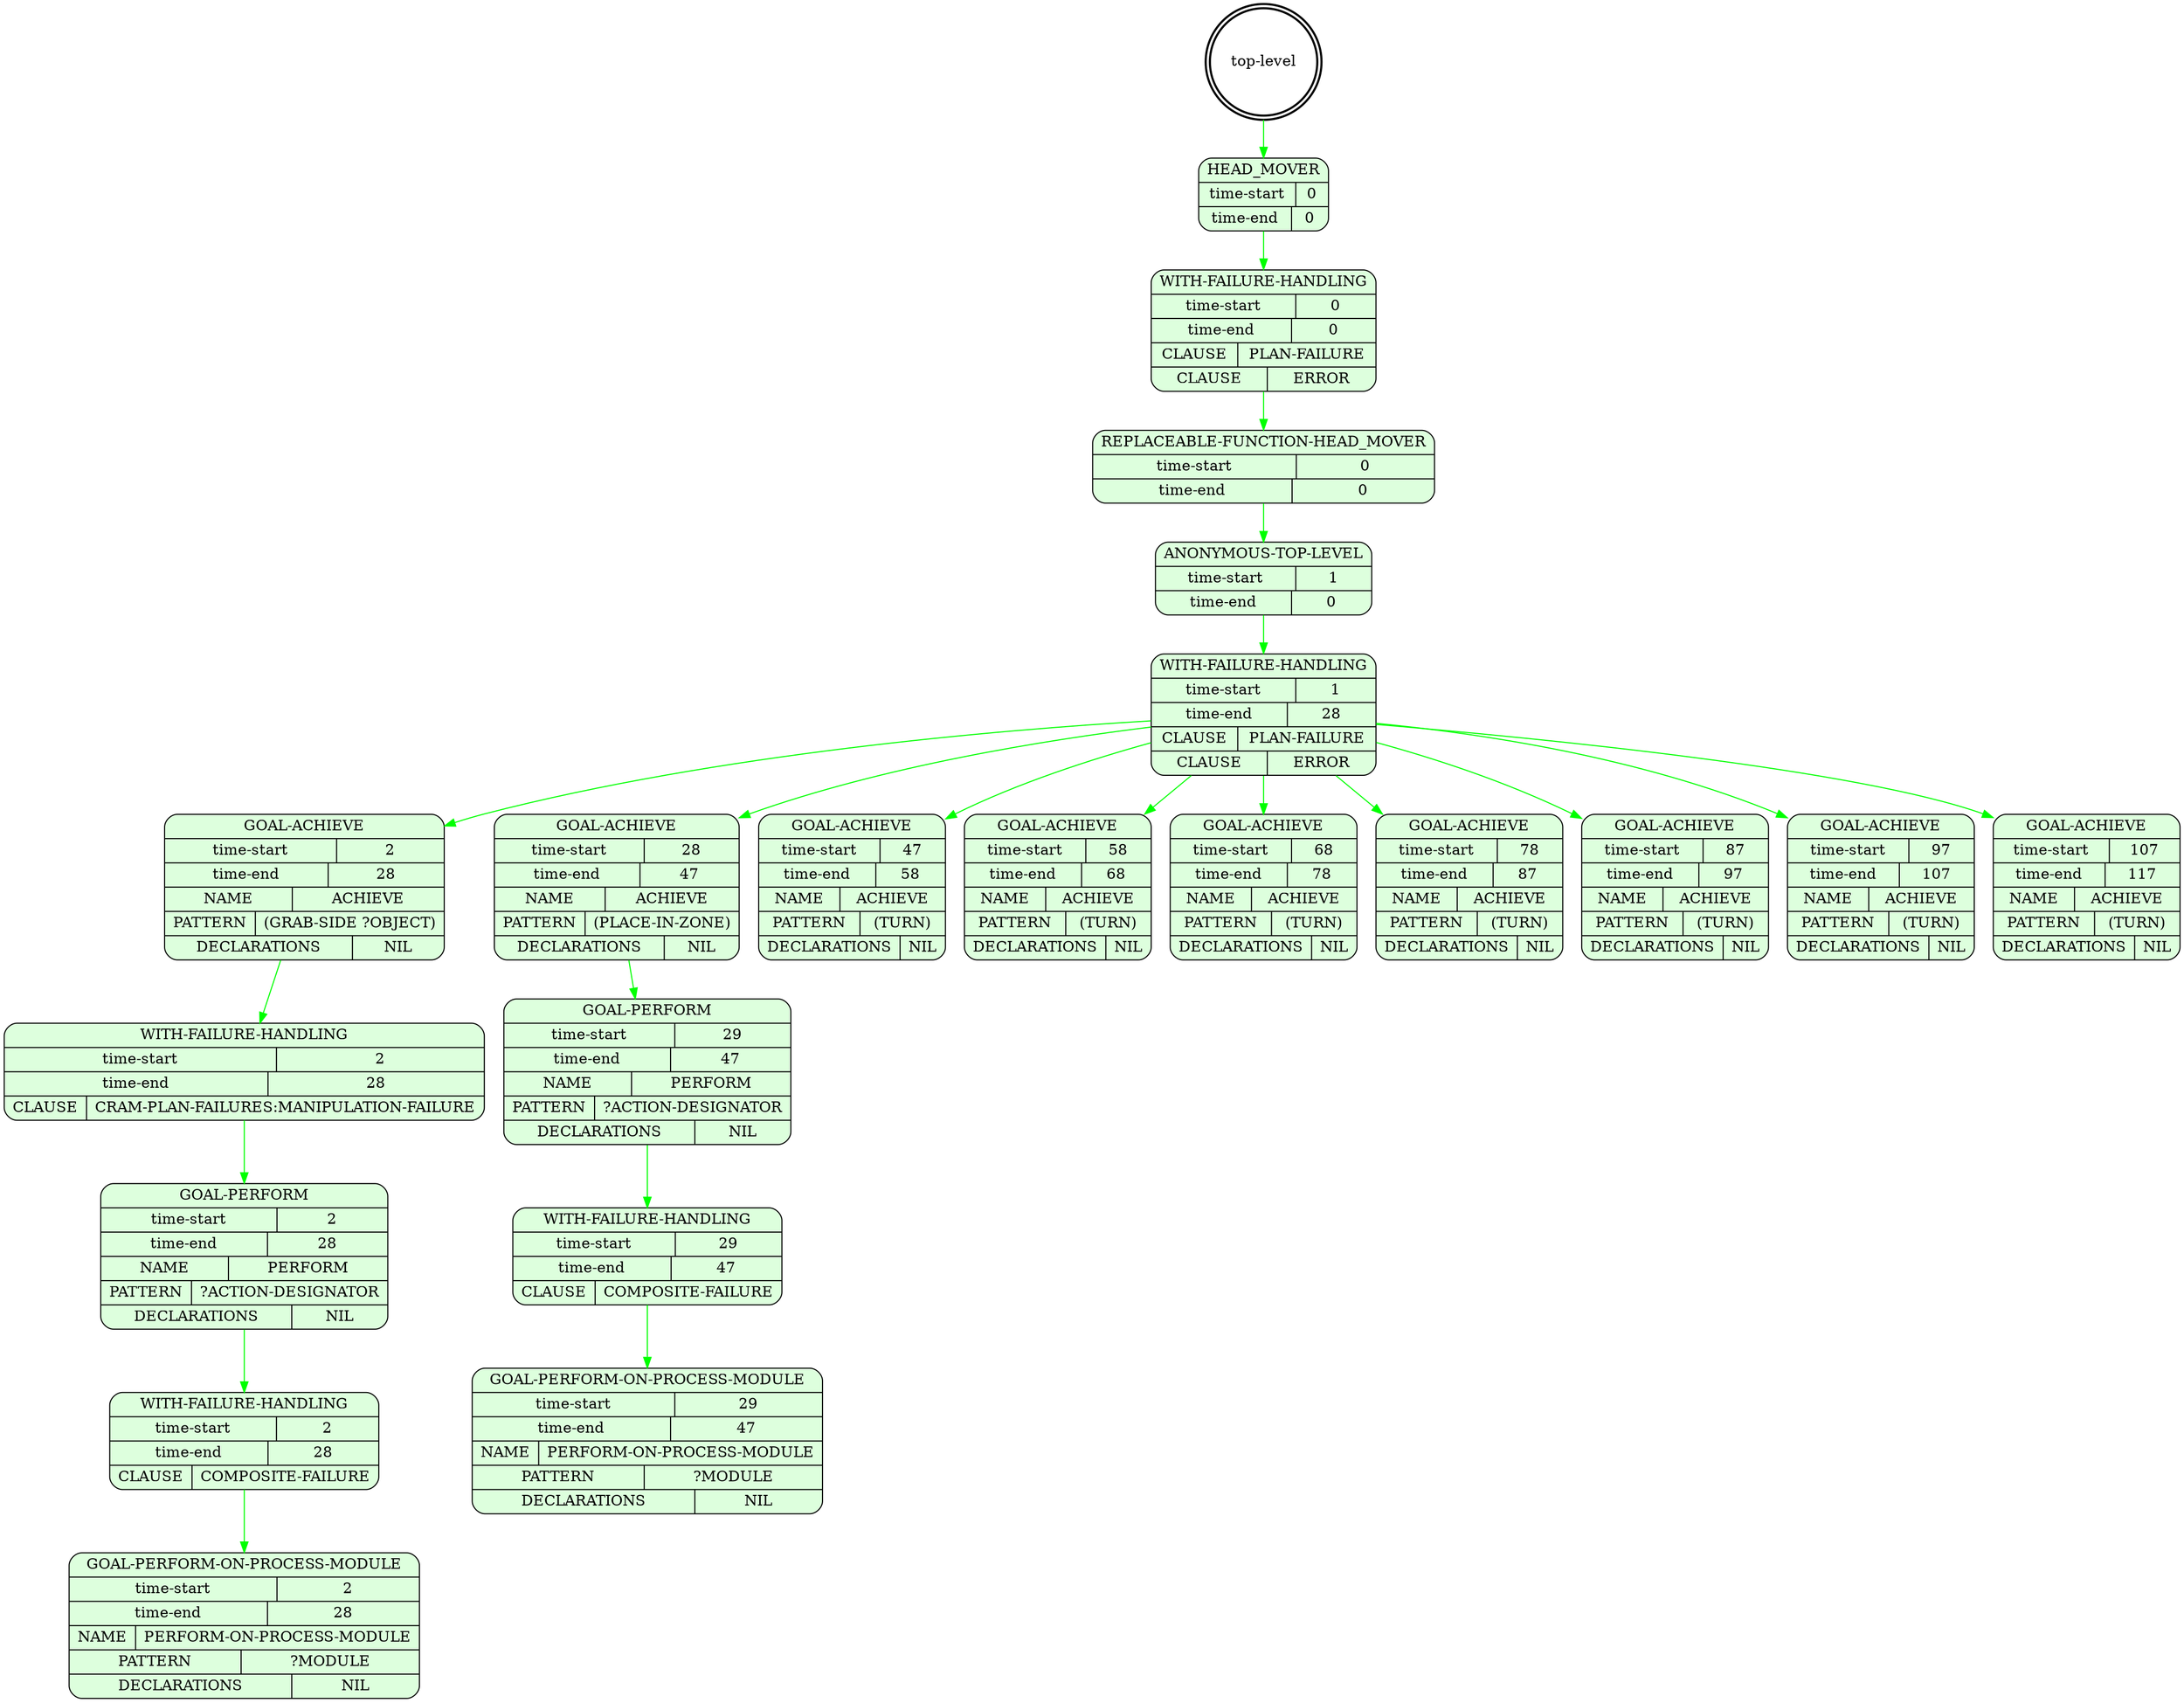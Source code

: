 digraph plangraph_hl4VHKnGfwD8raws {
  node_zyjyBbdhQZkw70my [shape=doublecircle, style=bold, label="top-level"];

  node_1knfemzPWwtsLMRO [shape=Mrecord, style=filled, fillcolor="#ddffdd", label="{HEAD_MOVER|{time-start | 0}|{time-end | 0}}"];
  edge [color="green", label=""];
  node_zyjyBbdhQZkw70my -> node_1knfemzPWwtsLMRO;

  node_SCaSr11XSbf3JCrm [shape=Mrecord, style=filled, fillcolor="#ddffdd", label="{WITH-FAILURE-HANDLING|{time-start | 0}|{time-end | 0}|{CLAUSE | PLAN-FAILURE}|{CLAUSE | ERROR}}"];
  edge [color="green", label=""];
  node_1knfemzPWwtsLMRO -> node_SCaSr11XSbf3JCrm;

  node_TwyHaGJepoSEJj0h [shape=Mrecord, style=filled, fillcolor="#ddffdd", label="{REPLACEABLE-FUNCTION-HEAD_MOVER|{time-start | 0}|{time-end | 0}}"];
  edge [color="green", label=""];
  node_SCaSr11XSbf3JCrm -> node_TwyHaGJepoSEJj0h;

  node_Tu5hOegnEINA0y9v [shape=Mrecord, style=filled, fillcolor="#ddffdd", label="{ANONYMOUS-TOP-LEVEL|{time-start | 1}|{time-end | 0}}"];
  edge [color="green", label=""];
  node_TwyHaGJepoSEJj0h -> node_Tu5hOegnEINA0y9v;

  node_8v3OxV6VzUc7hBPD [shape=Mrecord, style=filled, fillcolor="#ddffdd", label="{WITH-FAILURE-HANDLING|{time-start | 1}|{time-end | 28}|{CLAUSE | PLAN-FAILURE}|{CLAUSE | ERROR}}"];
  edge [color="green", label=""];
  node_Tu5hOegnEINA0y9v -> node_8v3OxV6VzUc7hBPD;

  node_BlJOQwbN0j3HkE2F [shape=Mrecord, style=filled, fillcolor="#ddffdd", label="{GOAL-ACHIEVE|{time-start | 2}|{time-end | 28}|{NAME | ACHIEVE}|{PATTERN | (GRAB-SIDE ?OBJECT)}|{DECLARATIONS | NIL}}"];
  edge [color="green", label=""];
  node_8v3OxV6VzUc7hBPD -> node_BlJOQwbN0j3HkE2F;

  node_MZcwmn3TzKvccfox [shape=Mrecord, style=filled, fillcolor="#ddffdd", label="{WITH-FAILURE-HANDLING|{time-start | 2}|{time-end | 28}|{CLAUSE | CRAM-PLAN-FAILURES:MANIPULATION-FAILURE}}"];
  edge [color="green", label=""];
  node_BlJOQwbN0j3HkE2F -> node_MZcwmn3TzKvccfox;

  node_jxBm3QzffAQj0Ky2 [shape=Mrecord, style=filled, fillcolor="#ddffdd", label="{GOAL-PERFORM|{time-start | 2}|{time-end | 28}|{NAME | PERFORM}|{PATTERN | ?ACTION-DESIGNATOR}|{DECLARATIONS | NIL}}"];
  edge [color="green", label=""];
  node_MZcwmn3TzKvccfox -> node_jxBm3QzffAQj0Ky2;

  node_AHKTPWslpX1zSkRi [shape=Mrecord, style=filled, fillcolor="#ddffdd", label="{WITH-FAILURE-HANDLING|{time-start | 2}|{time-end | 28}|{CLAUSE | COMPOSITE-FAILURE}}"];
  edge [color="green", label=""];
  node_jxBm3QzffAQj0Ky2 -> node_AHKTPWslpX1zSkRi;

  node_zoQe5dyIyUWlzXc5 [shape=Mrecord, style=filled, fillcolor="#ddffdd", label="{GOAL-PERFORM-ON-PROCESS-MODULE|{time-start | 2}|{time-end | 28}|{NAME | PERFORM-ON-PROCESS-MODULE}|{PATTERN | ?MODULE}|{DECLARATIONS | NIL}}"];
  edge [color="green", label=""];
  node_AHKTPWslpX1zSkRi -> node_zoQe5dyIyUWlzXc5;

  node_cvlC8yhzMKEuzQwb [shape=Mrecord, style=filled, fillcolor="#ddffdd", label="{GOAL-ACHIEVE|{time-start | 28}|{time-end | 47}|{NAME | ACHIEVE}|{PATTERN | (PLACE-IN-ZONE)}|{DECLARATIONS | NIL}}"];
  edge [color="green", label=""];
  node_8v3OxV6VzUc7hBPD -> node_cvlC8yhzMKEuzQwb;

  node_itwiEw9UXrm9kgnz [shape=Mrecord, style=filled, fillcolor="#ddffdd", label="{GOAL-PERFORM|{time-start | 29}|{time-end | 47}|{NAME | PERFORM}|{PATTERN | ?ACTION-DESIGNATOR}|{DECLARATIONS | NIL}}"];
  edge [color="green", label=""];
  node_cvlC8yhzMKEuzQwb -> node_itwiEw9UXrm9kgnz;

  node_nk9c1PsDJ3XTJGE5 [shape=Mrecord, style=filled, fillcolor="#ddffdd", label="{WITH-FAILURE-HANDLING|{time-start | 29}|{time-end | 47}|{CLAUSE | COMPOSITE-FAILURE}}"];
  edge [color="green", label=""];
  node_itwiEw9UXrm9kgnz -> node_nk9c1PsDJ3XTJGE5;

  node_BfgP03qwpU0yJ2E9 [shape=Mrecord, style=filled, fillcolor="#ddffdd", label="{GOAL-PERFORM-ON-PROCESS-MODULE|{time-start | 29}|{time-end | 47}|{NAME | PERFORM-ON-PROCESS-MODULE}|{PATTERN | ?MODULE}|{DECLARATIONS | NIL}}"];
  edge [color="green", label=""];
  node_nk9c1PsDJ3XTJGE5 -> node_BfgP03qwpU0yJ2E9;

  node_Y98fpXMrNVhq1q0w [shape=Mrecord, style=filled, fillcolor="#ddffdd", label="{GOAL-ACHIEVE|{time-start | 47}|{time-end | 58}|{NAME | ACHIEVE}|{PATTERN | (TURN)}|{DECLARATIONS | NIL}}"];
  edge [color="green", label=""];
  node_8v3OxV6VzUc7hBPD -> node_Y98fpXMrNVhq1q0w;

  node_wQZsYbv36fhkif2i [shape=Mrecord, style=filled, fillcolor="#ddffdd", label="{GOAL-ACHIEVE|{time-start | 58}|{time-end | 68}|{NAME | ACHIEVE}|{PATTERN | (TURN)}|{DECLARATIONS | NIL}}"];
  edge [color="green", label=""];
  node_8v3OxV6VzUc7hBPD -> node_wQZsYbv36fhkif2i;

  node_5TeA9n69ci3ErTzg [shape=Mrecord, style=filled, fillcolor="#ddffdd", label="{GOAL-ACHIEVE|{time-start | 68}|{time-end | 78}|{NAME | ACHIEVE}|{PATTERN | (TURN)}|{DECLARATIONS | NIL}}"];
  edge [color="green", label=""];
  node_8v3OxV6VzUc7hBPD -> node_5TeA9n69ci3ErTzg;

  node_eMfylvfx1WAXgY9D [shape=Mrecord, style=filled, fillcolor="#ddffdd", label="{GOAL-ACHIEVE|{time-start | 78}|{time-end | 87}|{NAME | ACHIEVE}|{PATTERN | (TURN)}|{DECLARATIONS | NIL}}"];
  edge [color="green", label=""];
  node_8v3OxV6VzUc7hBPD -> node_eMfylvfx1WAXgY9D;

  node_A7bYlmBXgpkQNbgO [shape=Mrecord, style=filled, fillcolor="#ddffdd", label="{GOAL-ACHIEVE|{time-start | 87}|{time-end | 97}|{NAME | ACHIEVE}|{PATTERN | (TURN)}|{DECLARATIONS | NIL}}"];
  edge [color="green", label=""];
  node_8v3OxV6VzUc7hBPD -> node_A7bYlmBXgpkQNbgO;

  node_sotHuq7jtJMJLIek [shape=Mrecord, style=filled, fillcolor="#ddffdd", label="{GOAL-ACHIEVE|{time-start | 97}|{time-end | 107}|{NAME | ACHIEVE}|{PATTERN | (TURN)}|{DECLARATIONS | NIL}}"];
  edge [color="green", label=""];
  node_8v3OxV6VzUc7hBPD -> node_sotHuq7jtJMJLIek;

  node_jgi3HLQ8sYST9FGt [shape=Mrecord, style=filled, fillcolor="#ddffdd", label="{GOAL-ACHIEVE|{time-start | 107}|{time-end | 117}|{NAME | ACHIEVE}|{PATTERN | (TURN)}|{DECLARATIONS | NIL}}"];
  edge [color="green", label=""];
  node_8v3OxV6VzUc7hBPD -> node_jgi3HLQ8sYST9FGt;
}
